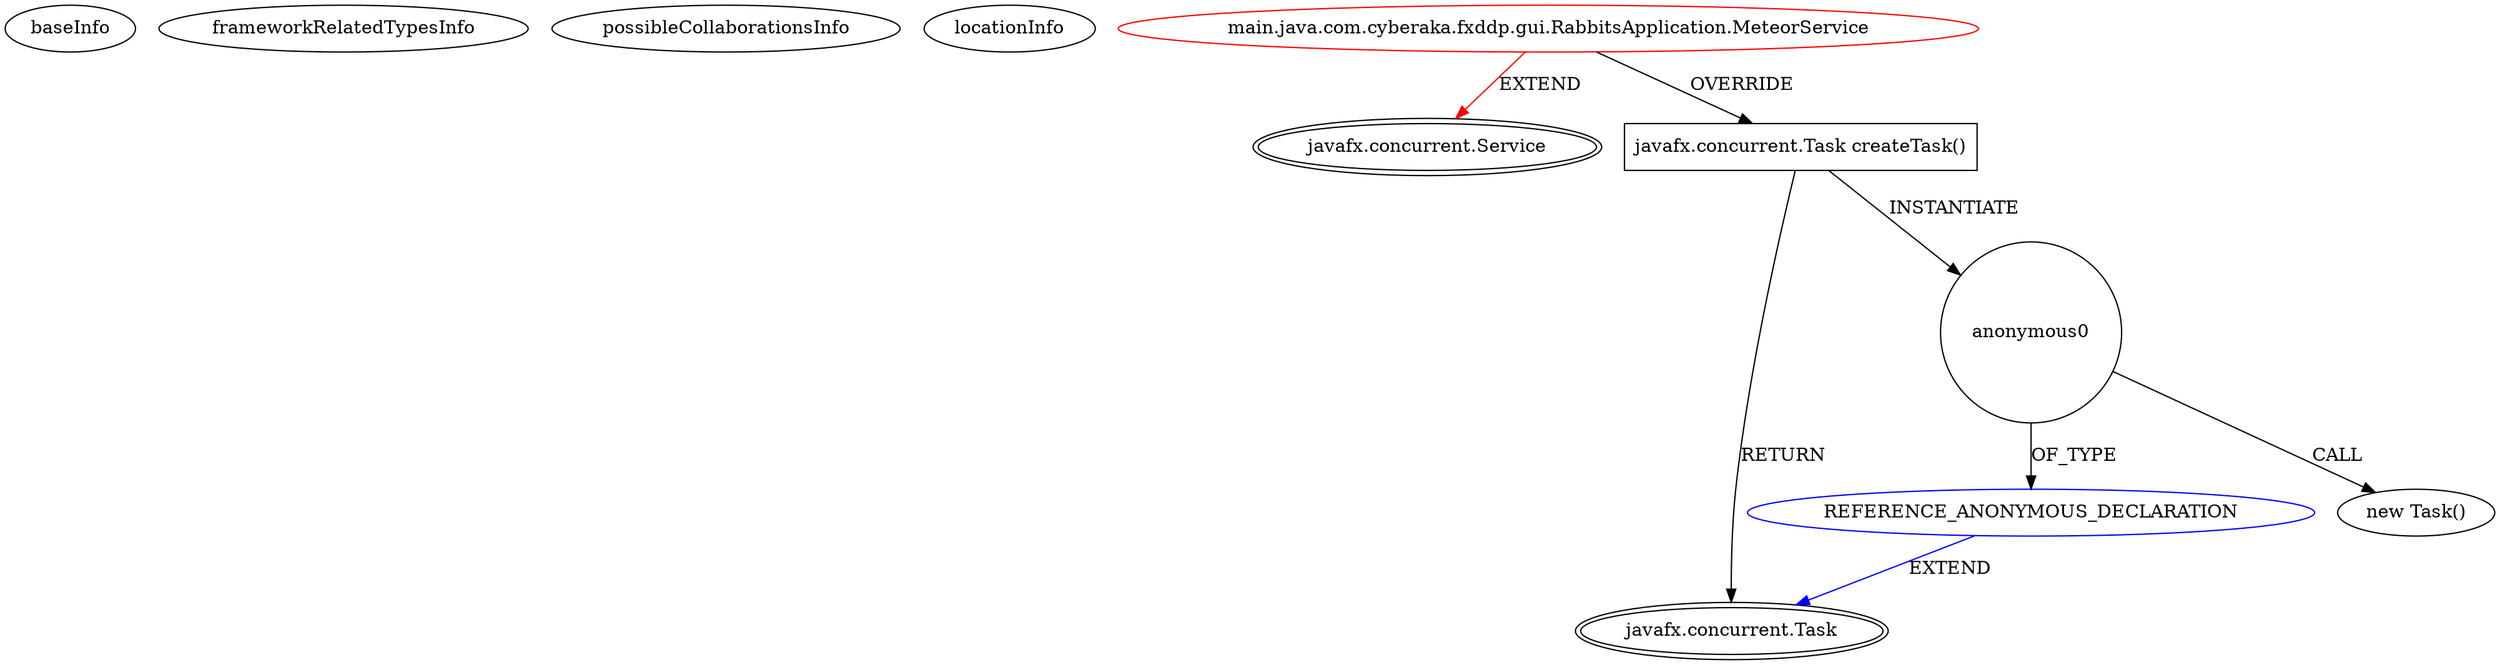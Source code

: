 digraph {
baseInfo[graphId=2329,category="extension_graph",isAnonymous=false,possibleRelation=true]
frameworkRelatedTypesInfo[0="javafx.concurrent.Service"]
possibleCollaborationsInfo[0="2329~OVERRIDING_METHOD_DECLARATION-INSTANTIATION-~javafx.concurrent.Service ~javafx.concurrent.Task ~false~true"]
locationInfo[projectName="cyberaka-fxddp_poc",filePath="/cyberaka-fxddp_poc/fxddp_poc-master/fxddp-gui/src/main/java/com/cyberaka/fxddp/gui/RabbitsApplication.java",contextSignature="MeteorService",graphId="2329"]
0[label="main.java.com.cyberaka.fxddp.gui.RabbitsApplication.MeteorService",vertexType="ROOT_CLIENT_CLASS_DECLARATION",isFrameworkType=false,color=red]
1[label="javafx.concurrent.Service",vertexType="FRAMEWORK_CLASS_TYPE",isFrameworkType=true,peripheries=2]
2[label="javafx.concurrent.Task createTask()",vertexType="OVERRIDING_METHOD_DECLARATION",isFrameworkType=false,shape=box]
3[label="javafx.concurrent.Task",vertexType="FRAMEWORK_CLASS_TYPE",isFrameworkType=true,peripheries=2]
5[label="anonymous0",vertexType="VARIABLE_EXPRESION",isFrameworkType=false,shape=circle]
6[label="REFERENCE_ANONYMOUS_DECLARATION",vertexType="REFERENCE_ANONYMOUS_DECLARATION",isFrameworkType=false,color=blue]
4[label="new Task()",vertexType="CONSTRUCTOR_CALL",isFrameworkType=false]
0->1[label="EXTEND",color=red]
0->2[label="OVERRIDE"]
2->3[label="RETURN"]
2->5[label="INSTANTIATE"]
6->3[label="EXTEND",color=blue]
5->6[label="OF_TYPE"]
5->4[label="CALL"]
}
